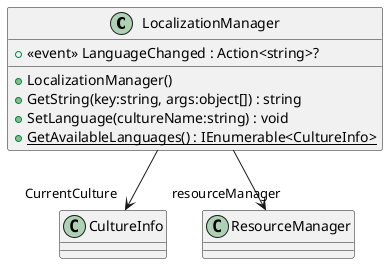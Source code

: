 @startuml
class LocalizationManager {
    +  <<event>> LanguageChanged : Action<string>? 
    + LocalizationManager()
    + GetString(key:string, args:object[]) : string
    + SetLanguage(cultureName:string) : void
    + {static} GetAvailableLanguages() : IEnumerable<CultureInfo>
}
LocalizationManager --> "CurrentCulture" CultureInfo
LocalizationManager --> "resourceManager" ResourceManager
@enduml
